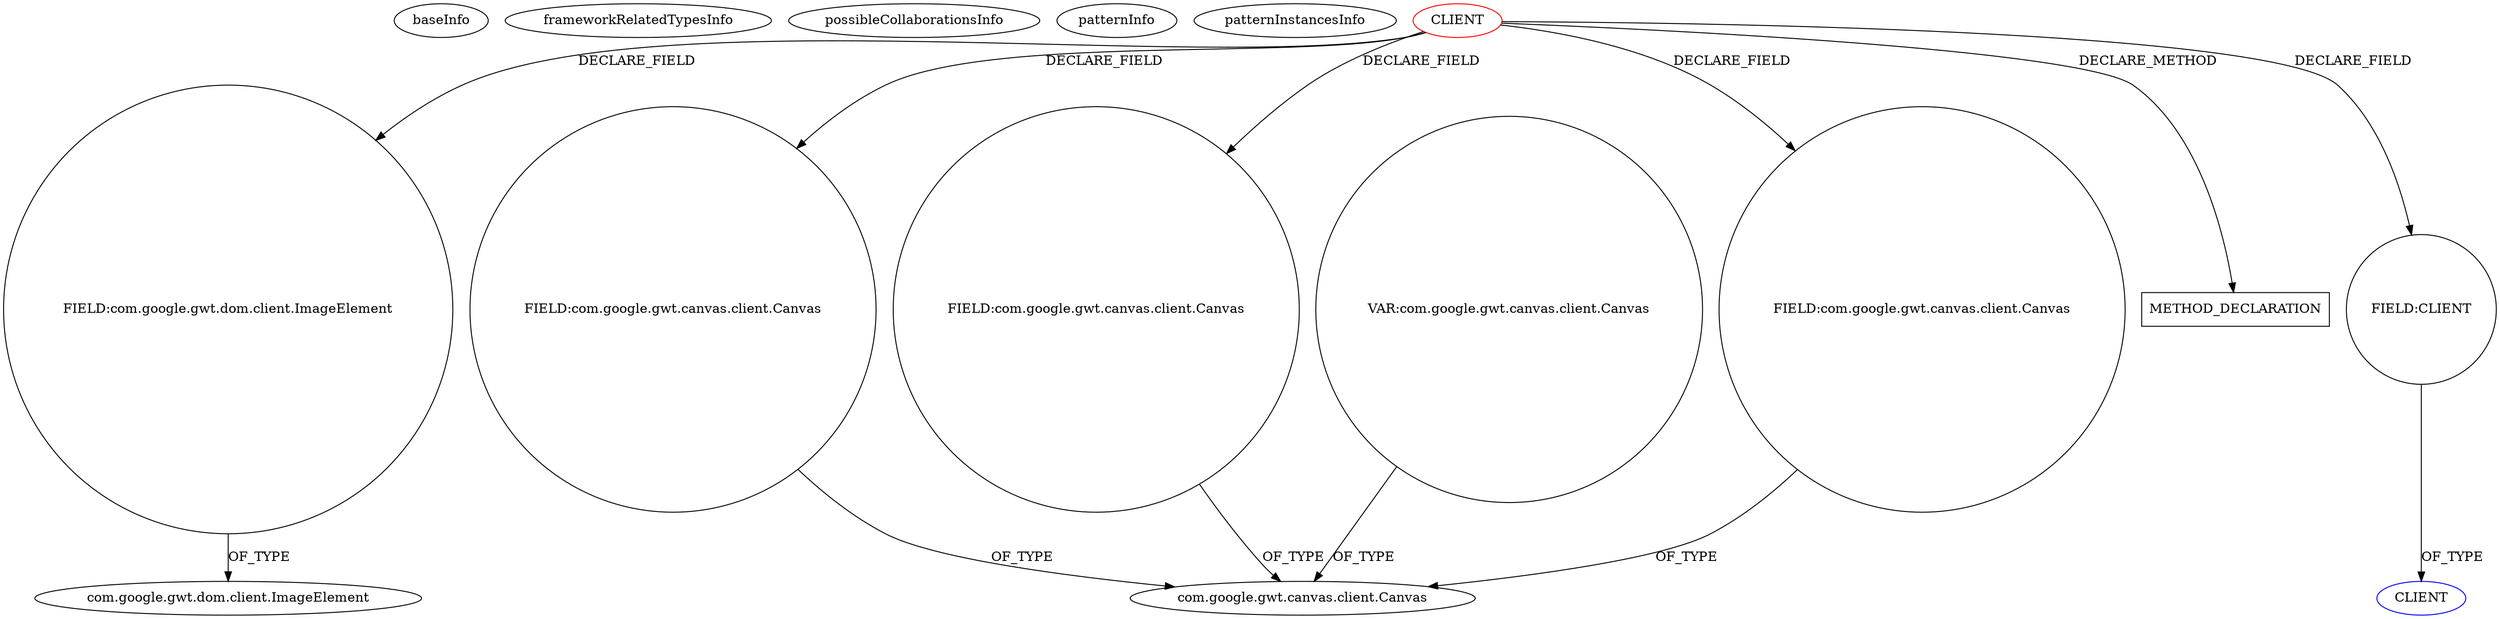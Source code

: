 digraph {
baseInfo[graphId=1525,category="pattern",isAnonymous=false,possibleRelation=false]
frameworkRelatedTypesInfo[]
possibleCollaborationsInfo[]
patternInfo[frequency=2.0,patternRootClient=0]
patternInstancesInfo[0="akjava-GWT-Hangouts~/akjava-GWT-Hangouts/GWT-Hangouts-master/apps/easyoverlay/src/com/akjava/gwt/hangout/easyoverlay/client/EasyOverlay.java~EasyOverlay~492",1="lambourg-WebGallery~/lambourg-WebGallery/WebGallery-master/client/src/com/lambourg/webgallery/client/pictureview/PictureView.java~PictureView~3541"]
11[label="com.google.gwt.dom.client.ImageElement",vertexType="FRAMEWORK_CLASS_TYPE",isFrameworkType=false]
10[label="FIELD:com.google.gwt.dom.client.ImageElement",vertexType="FIELD_DECLARATION",isFrameworkType=false,shape=circle]
0[label="CLIENT",vertexType="ROOT_CLIENT_CLASS_DECLARATION",isFrameworkType=false,color=red]
19[label="FIELD:com.google.gwt.canvas.client.Canvas",vertexType="FIELD_DECLARATION",isFrameworkType=false,shape=circle]
12[label="FIELD:com.google.gwt.canvas.client.Canvas",vertexType="FIELD_DECLARATION",isFrameworkType=false,shape=circle]
2[label="FIELD:com.google.gwt.canvas.client.Canvas",vertexType="FIELD_DECLARATION",isFrameworkType=false,shape=circle]
14[label="FIELD:CLIENT",vertexType="FIELD_DECLARATION",isFrameworkType=false,shape=circle]
3[label="com.google.gwt.canvas.client.Canvas",vertexType="FRAMEWORK_CLASS_TYPE",isFrameworkType=false]
570[label="METHOD_DECLARATION",vertexType="CLIENT_METHOD_DECLARATION",isFrameworkType=false,shape=box]
239[label="VAR:com.google.gwt.canvas.client.Canvas",vertexType="VARIABLE_EXPRESION",isFrameworkType=false,shape=circle]
15[label="CLIENT",vertexType="REFERENCE_CLIENT_CLASS_DECLARATION",isFrameworkType=false,color=blue]
0->14[label="DECLARE_FIELD"]
0->12[label="DECLARE_FIELD"]
2->3[label="OF_TYPE"]
0->2[label="DECLARE_FIELD"]
0->570[label="DECLARE_METHOD"]
14->15[label="OF_TYPE"]
239->3[label="OF_TYPE"]
12->3[label="OF_TYPE"]
19->3[label="OF_TYPE"]
10->11[label="OF_TYPE"]
0->10[label="DECLARE_FIELD"]
0->19[label="DECLARE_FIELD"]
}
